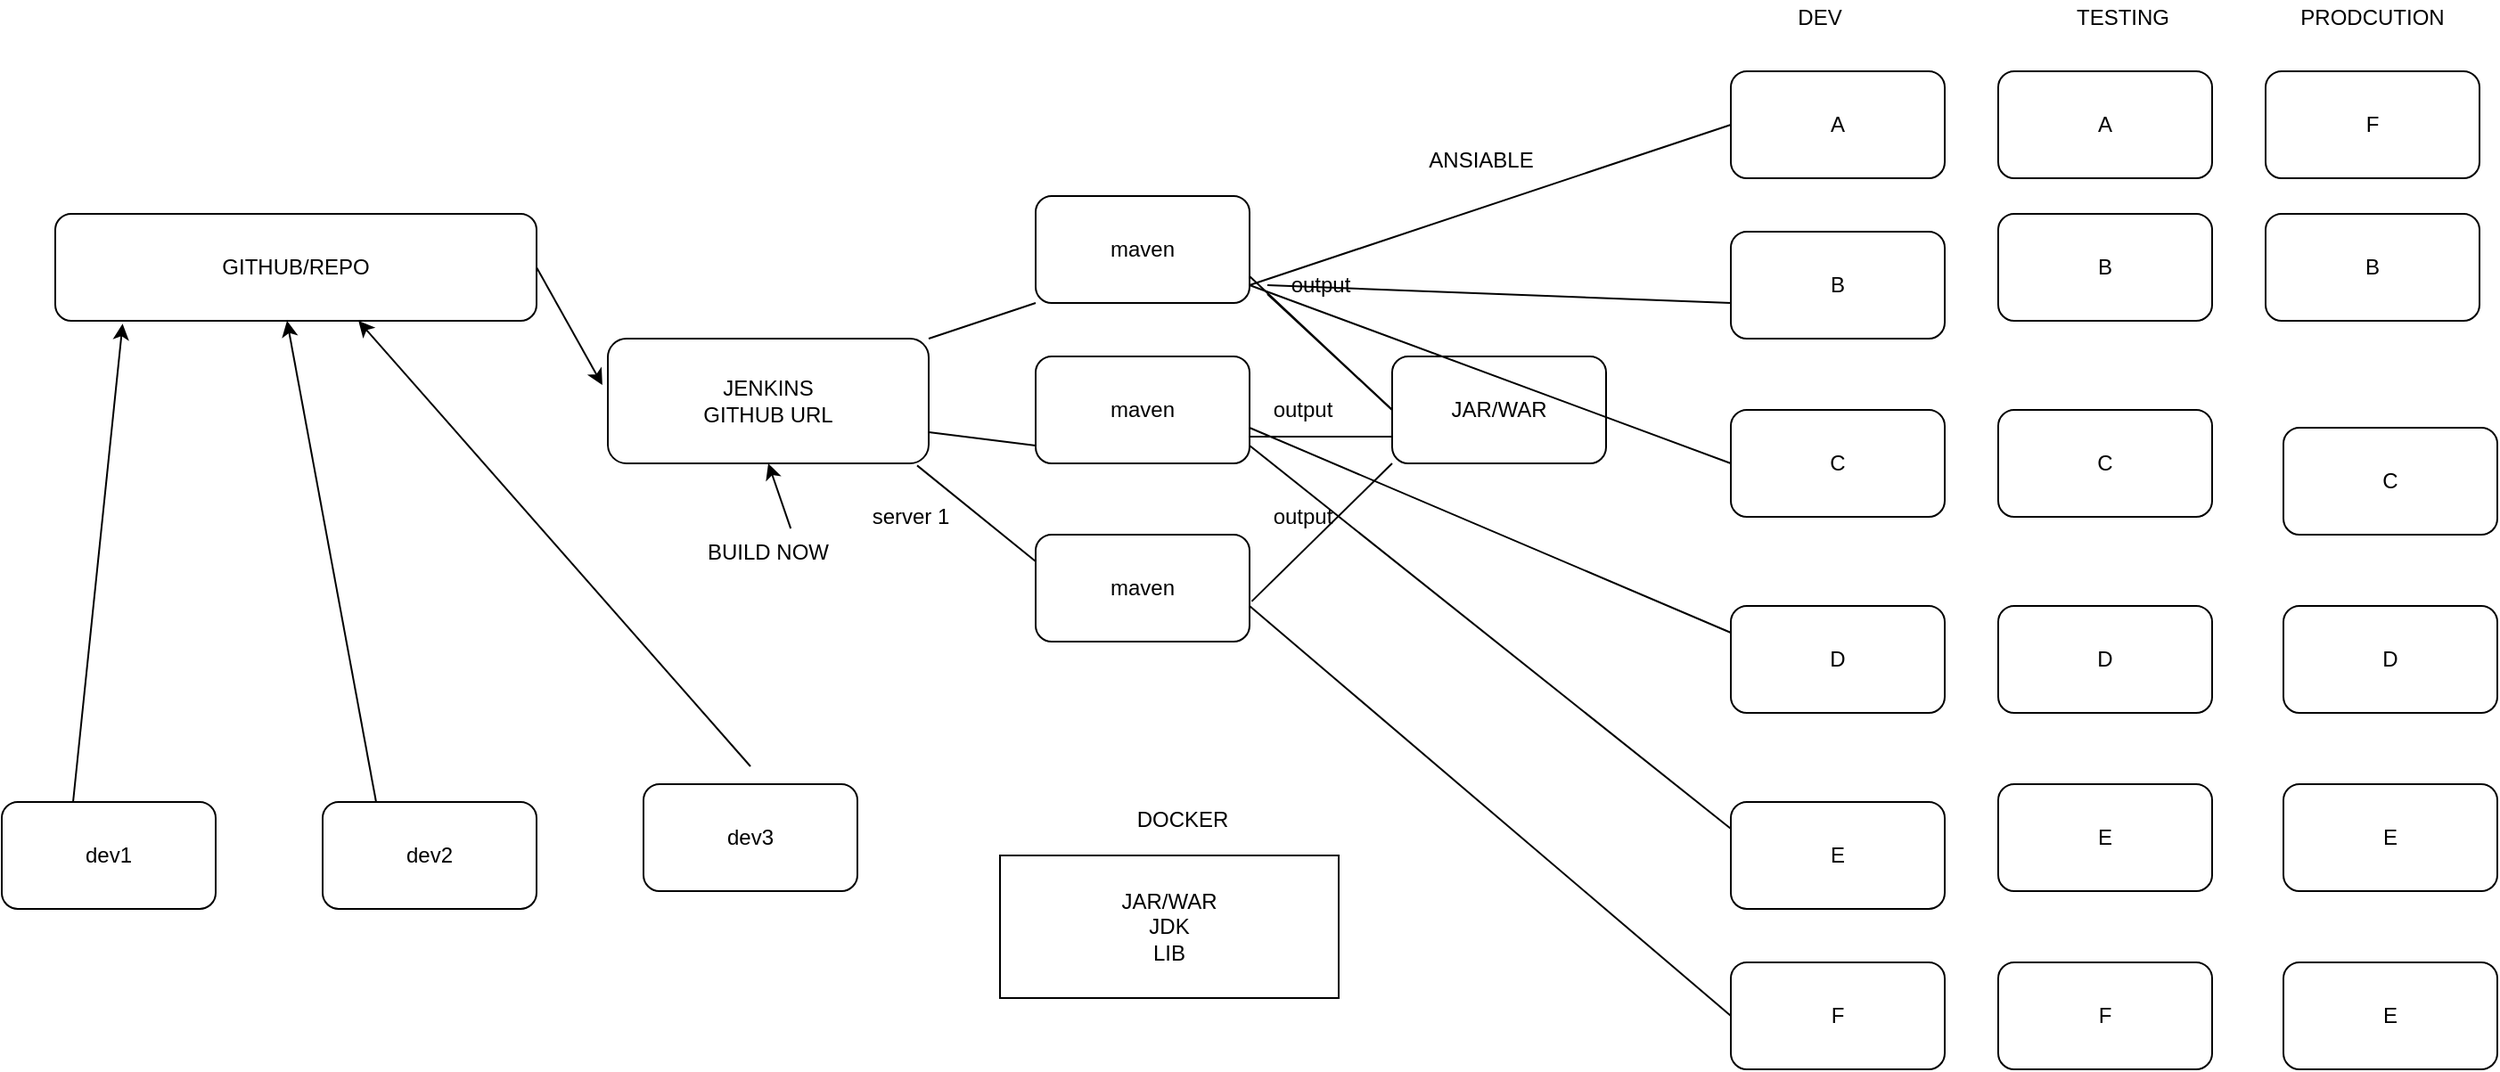 <mxfile version="15.0.6" type="github">
  <diagram id="CuS6hPE-WKYyJFjssovu" name="Page-1">
    <mxGraphModel dx="1209" dy="626" grid="1" gridSize="10" guides="1" tooltips="1" connect="1" arrows="1" fold="1" page="1" pageScale="1" pageWidth="850" pageHeight="1100" math="0" shadow="0">
      <root>
        <mxCell id="0" />
        <mxCell id="1" parent="0" />
        <mxCell id="CJtxYBf6Ji5FPYMwAMnO-1" value="GITHUB/REPO" style="rounded=1;whiteSpace=wrap;html=1;" parent="1" vertex="1">
          <mxGeometry x="70" y="140" width="270" height="60" as="geometry" />
        </mxCell>
        <mxCell id="CJtxYBf6Ji5FPYMwAMnO-2" value="dev1" style="rounded=1;whiteSpace=wrap;html=1;" parent="1" vertex="1">
          <mxGeometry x="40" y="470" width="120" height="60" as="geometry" />
        </mxCell>
        <mxCell id="CJtxYBf6Ji5FPYMwAMnO-3" value="dev2" style="rounded=1;whiteSpace=wrap;html=1;" parent="1" vertex="1">
          <mxGeometry x="220" y="470" width="120" height="60" as="geometry" />
        </mxCell>
        <mxCell id="CJtxYBf6Ji5FPYMwAMnO-4" value="dev3" style="rounded=1;whiteSpace=wrap;html=1;" parent="1" vertex="1">
          <mxGeometry x="400" y="460" width="120" height="60" as="geometry" />
        </mxCell>
        <mxCell id="CJtxYBf6Ji5FPYMwAMnO-5" value="" style="endArrow=classic;html=1;entryX=0.14;entryY=1.028;entryDx=0;entryDy=0;entryPerimeter=0;" parent="1" target="CJtxYBf6Ji5FPYMwAMnO-1" edge="1">
          <mxGeometry width="50" height="50" relative="1" as="geometry">
            <mxPoint x="80" y="470" as="sourcePoint" />
            <mxPoint x="130" y="420" as="targetPoint" />
          </mxGeometry>
        </mxCell>
        <mxCell id="CJtxYBf6Ji5FPYMwAMnO-6" value="" style="endArrow=classic;html=1;exitX=0.25;exitY=0;exitDx=0;exitDy=0;" parent="1" source="CJtxYBf6Ji5FPYMwAMnO-3" edge="1">
          <mxGeometry width="50" height="50" relative="1" as="geometry">
            <mxPoint x="250" y="458" as="sourcePoint" />
            <mxPoint x="200" y="200" as="targetPoint" />
          </mxGeometry>
        </mxCell>
        <mxCell id="CJtxYBf6Ji5FPYMwAMnO-7" value="" style="endArrow=classic;html=1;entryX=0.63;entryY=1;entryDx=0;entryDy=0;entryPerimeter=0;" parent="1" target="CJtxYBf6Ji5FPYMwAMnO-1" edge="1">
          <mxGeometry width="50" height="50" relative="1" as="geometry">
            <mxPoint x="460" y="450" as="sourcePoint" />
            <mxPoint x="227.8" y="231.68" as="targetPoint" />
          </mxGeometry>
        </mxCell>
        <mxCell id="CJtxYBf6Ji5FPYMwAMnO-8" value="JENKINS&lt;br&gt;GITHUB URL" style="rounded=1;whiteSpace=wrap;html=1;" parent="1" vertex="1">
          <mxGeometry x="380" y="210" width="180" height="70" as="geometry" />
        </mxCell>
        <mxCell id="CJtxYBf6Ji5FPYMwAMnO-9" value="" style="endArrow=classic;html=1;exitX=1;exitY=0.5;exitDx=0;exitDy=0;entryX=-0.017;entryY=0.372;entryDx=0;entryDy=0;entryPerimeter=0;" parent="1" source="CJtxYBf6Ji5FPYMwAMnO-1" target="CJtxYBf6Ji5FPYMwAMnO-8" edge="1">
          <mxGeometry width="50" height="50" relative="1" as="geometry">
            <mxPoint x="340" y="210" as="sourcePoint" />
            <mxPoint x="390" y="160" as="targetPoint" />
          </mxGeometry>
        </mxCell>
        <mxCell id="CJtxYBf6Ji5FPYMwAMnO-12" value="maven" style="rounded=1;whiteSpace=wrap;html=1;" parent="1" vertex="1">
          <mxGeometry x="620" y="130" width="120" height="60" as="geometry" />
        </mxCell>
        <mxCell id="CJtxYBf6Ji5FPYMwAMnO-13" value="maven" style="rounded=1;whiteSpace=wrap;html=1;" parent="1" vertex="1">
          <mxGeometry x="620" y="220" width="120" height="60" as="geometry" />
        </mxCell>
        <mxCell id="CJtxYBf6Ji5FPYMwAMnO-14" value="maven" style="rounded=1;whiteSpace=wrap;html=1;" parent="1" vertex="1">
          <mxGeometry x="620" y="320" width="120" height="60" as="geometry" />
        </mxCell>
        <mxCell id="CJtxYBf6Ji5FPYMwAMnO-15" value="" style="endArrow=none;html=1;exitX=1;exitY=0;exitDx=0;exitDy=0;entryX=0;entryY=1;entryDx=0;entryDy=0;" parent="1" source="CJtxYBf6Ji5FPYMwAMnO-8" target="CJtxYBf6Ji5FPYMwAMnO-12" edge="1">
          <mxGeometry width="50" height="50" relative="1" as="geometry">
            <mxPoint x="650" y="250" as="sourcePoint" />
            <mxPoint x="700" y="200" as="targetPoint" />
          </mxGeometry>
        </mxCell>
        <mxCell id="CJtxYBf6Ji5FPYMwAMnO-16" value="" style="endArrow=none;html=1;exitX=1;exitY=0.75;exitDx=0;exitDy=0;entryX=0;entryY=0.833;entryDx=0;entryDy=0;entryPerimeter=0;" parent="1" source="CJtxYBf6Ji5FPYMwAMnO-8" target="CJtxYBf6Ji5FPYMwAMnO-13" edge="1">
          <mxGeometry width="50" height="50" relative="1" as="geometry">
            <mxPoint x="660" y="280" as="sourcePoint" />
            <mxPoint x="710" y="230" as="targetPoint" />
          </mxGeometry>
        </mxCell>
        <mxCell id="CJtxYBf6Ji5FPYMwAMnO-17" value="" style="endArrow=none;html=1;exitX=0.964;exitY=1.017;exitDx=0;exitDy=0;exitPerimeter=0;entryX=0;entryY=0.25;entryDx=0;entryDy=0;" parent="1" source="CJtxYBf6Ji5FPYMwAMnO-8" target="CJtxYBf6Ji5FPYMwAMnO-14" edge="1">
          <mxGeometry width="50" height="50" relative="1" as="geometry">
            <mxPoint x="690" y="420" as="sourcePoint" />
            <mxPoint x="740" y="370" as="targetPoint" />
          </mxGeometry>
        </mxCell>
        <mxCell id="CJtxYBf6Ji5FPYMwAMnO-18" value="server 1" style="text;html=1;strokeColor=none;fillColor=none;align=center;verticalAlign=middle;whiteSpace=wrap;rounded=0;" parent="1" vertex="1">
          <mxGeometry x="520" y="300" width="60" height="20" as="geometry" />
        </mxCell>
        <mxCell id="CJtxYBf6Ji5FPYMwAMnO-19" value="JAR/WAR" style="rounded=1;whiteSpace=wrap;html=1;" parent="1" vertex="1">
          <mxGeometry x="820" y="220" width="120" height="60" as="geometry" />
        </mxCell>
        <mxCell id="CJtxYBf6Ji5FPYMwAMnO-20" value="" style="endArrow=none;html=1;entryX=0;entryY=0.5;entryDx=0;entryDy=0;exitX=1;exitY=0.75;exitDx=0;exitDy=0;" parent="1" source="CJtxYBf6Ji5FPYMwAMnO-12" target="CJtxYBf6Ji5FPYMwAMnO-19" edge="1">
          <mxGeometry width="50" height="50" relative="1" as="geometry">
            <mxPoint x="750" y="170" as="sourcePoint" />
            <mxPoint x="810" y="240" as="targetPoint" />
          </mxGeometry>
        </mxCell>
        <mxCell id="CJtxYBf6Ji5FPYMwAMnO-22" value="" style="endArrow=none;html=1;exitX=1;exitY=0.75;exitDx=0;exitDy=0;" parent="1" edge="1">
          <mxGeometry width="50" height="50" relative="1" as="geometry">
            <mxPoint x="750" y="185" as="sourcePoint" />
            <mxPoint x="820" y="250" as="targetPoint" />
          </mxGeometry>
        </mxCell>
        <mxCell id="CJtxYBf6Ji5FPYMwAMnO-23" value="" style="endArrow=none;html=1;exitX=1;exitY=0.75;exitDx=0;exitDy=0;entryX=0;entryY=0.75;entryDx=0;entryDy=0;" parent="1" source="CJtxYBf6Ji5FPYMwAMnO-13" target="CJtxYBf6Ji5FPYMwAMnO-19" edge="1">
          <mxGeometry width="50" height="50" relative="1" as="geometry">
            <mxPoint x="740" y="300" as="sourcePoint" />
            <mxPoint x="810" y="265" as="targetPoint" />
          </mxGeometry>
        </mxCell>
        <mxCell id="CJtxYBf6Ji5FPYMwAMnO-24" value="" style="endArrow=none;html=1;exitX=1.01;exitY=0.624;exitDx=0;exitDy=0;exitPerimeter=0;" parent="1" source="CJtxYBf6Ji5FPYMwAMnO-14" edge="1">
          <mxGeometry width="50" height="50" relative="1" as="geometry">
            <mxPoint x="740" y="390" as="sourcePoint" />
            <mxPoint x="820" y="280" as="targetPoint" />
          </mxGeometry>
        </mxCell>
        <mxCell id="CJtxYBf6Ji5FPYMwAMnO-25" value="output" style="text;html=1;strokeColor=none;fillColor=none;align=center;verticalAlign=middle;whiteSpace=wrap;rounded=0;" parent="1" vertex="1">
          <mxGeometry x="760" y="170" width="40" height="20" as="geometry" />
        </mxCell>
        <mxCell id="CJtxYBf6Ji5FPYMwAMnO-26" value="output" style="text;html=1;strokeColor=none;fillColor=none;align=center;verticalAlign=middle;whiteSpace=wrap;rounded=0;" parent="1" vertex="1">
          <mxGeometry x="750" y="240" width="40" height="20" as="geometry" />
        </mxCell>
        <mxCell id="CJtxYBf6Ji5FPYMwAMnO-27" value="output" style="text;html=1;strokeColor=none;fillColor=none;align=center;verticalAlign=middle;whiteSpace=wrap;rounded=0;" parent="1" vertex="1">
          <mxGeometry x="750" y="300" width="40" height="20" as="geometry" />
        </mxCell>
        <mxCell id="CJtxYBf6Ji5FPYMwAMnO-28" value="A" style="rounded=1;whiteSpace=wrap;html=1;" parent="1" vertex="1">
          <mxGeometry x="1010" y="60" width="120" height="60" as="geometry" />
        </mxCell>
        <mxCell id="CJtxYBf6Ji5FPYMwAMnO-29" value="B" style="rounded=1;whiteSpace=wrap;html=1;" parent="1" vertex="1">
          <mxGeometry x="1010" y="150" width="120" height="60" as="geometry" />
        </mxCell>
        <mxCell id="CJtxYBf6Ji5FPYMwAMnO-30" value="C" style="rounded=1;whiteSpace=wrap;html=1;" parent="1" vertex="1">
          <mxGeometry x="1010" y="250" width="120" height="60" as="geometry" />
        </mxCell>
        <mxCell id="CJtxYBf6Ji5FPYMwAMnO-31" value="D" style="rounded=1;whiteSpace=wrap;html=1;" parent="1" vertex="1">
          <mxGeometry x="1010" y="360" width="120" height="60" as="geometry" />
        </mxCell>
        <mxCell id="CJtxYBf6Ji5FPYMwAMnO-32" value="E" style="rounded=1;whiteSpace=wrap;html=1;" parent="1" vertex="1">
          <mxGeometry x="1010" y="470" width="120" height="60" as="geometry" />
        </mxCell>
        <mxCell id="CJtxYBf6Ji5FPYMwAMnO-33" value="F" style="rounded=1;whiteSpace=wrap;html=1;" parent="1" vertex="1">
          <mxGeometry x="1010" y="560" width="120" height="60" as="geometry" />
        </mxCell>
        <mxCell id="CJtxYBf6Ji5FPYMwAMnO-34" value="" style="endArrow=none;html=1;entryX=0;entryY=0.5;entryDx=0;entryDy=0;" parent="1" target="CJtxYBf6Ji5FPYMwAMnO-28" edge="1">
          <mxGeometry width="50" height="50" relative="1" as="geometry">
            <mxPoint x="740" y="180" as="sourcePoint" />
            <mxPoint x="1000" y="90" as="targetPoint" />
          </mxGeometry>
        </mxCell>
        <mxCell id="CJtxYBf6Ji5FPYMwAMnO-35" value="" style="endArrow=none;html=1;entryX=0;entryY=0.667;entryDx=0;entryDy=0;entryPerimeter=0;" parent="1" target="CJtxYBf6Ji5FPYMwAMnO-29" edge="1">
          <mxGeometry width="50" height="50" relative="1" as="geometry">
            <mxPoint x="750" y="180" as="sourcePoint" />
            <mxPoint x="1000" y="190" as="targetPoint" />
          </mxGeometry>
        </mxCell>
        <mxCell id="CJtxYBf6Ji5FPYMwAMnO-36" value="" style="endArrow=none;html=1;entryX=0;entryY=0.5;entryDx=0;entryDy=0;" parent="1" target="CJtxYBf6Ji5FPYMwAMnO-30" edge="1">
          <mxGeometry width="50" height="50" relative="1" as="geometry">
            <mxPoint x="740" y="180" as="sourcePoint" />
            <mxPoint x="1020" y="110" as="targetPoint" />
          </mxGeometry>
        </mxCell>
        <mxCell id="CJtxYBf6Ji5FPYMwAMnO-37" value="" style="endArrow=none;html=1;entryX=0;entryY=0.25;entryDx=0;entryDy=0;" parent="1" target="CJtxYBf6Ji5FPYMwAMnO-31" edge="1">
          <mxGeometry width="50" height="50" relative="1" as="geometry">
            <mxPoint x="740" y="260" as="sourcePoint" />
            <mxPoint x="1000" y="370" as="targetPoint" />
          </mxGeometry>
        </mxCell>
        <mxCell id="CJtxYBf6Ji5FPYMwAMnO-38" value="" style="endArrow=none;html=1;exitX=1;exitY=0.833;exitDx=0;exitDy=0;exitPerimeter=0;entryX=0;entryY=0.25;entryDx=0;entryDy=0;" parent="1" source="CJtxYBf6Ji5FPYMwAMnO-13" target="CJtxYBf6Ji5FPYMwAMnO-32" edge="1">
          <mxGeometry width="50" height="50" relative="1" as="geometry">
            <mxPoint x="750" y="270" as="sourcePoint" />
            <mxPoint x="1000" y="480" as="targetPoint" />
          </mxGeometry>
        </mxCell>
        <mxCell id="CJtxYBf6Ji5FPYMwAMnO-39" value="" style="endArrow=none;html=1;entryX=0;entryY=0.5;entryDx=0;entryDy=0;" parent="1" target="CJtxYBf6Ji5FPYMwAMnO-33" edge="1">
          <mxGeometry width="50" height="50" relative="1" as="geometry">
            <mxPoint x="740" y="360" as="sourcePoint" />
            <mxPoint x="1000" y="590" as="targetPoint" />
          </mxGeometry>
        </mxCell>
        <mxCell id="CJtxYBf6Ji5FPYMwAMnO-40" value="JAR/WAR&lt;br&gt;JDK&lt;br&gt;LIB" style="rounded=0;whiteSpace=wrap;html=1;" parent="1" vertex="1">
          <mxGeometry x="600" y="500" width="190" height="80" as="geometry" />
        </mxCell>
        <mxCell id="CJtxYBf6Ji5FPYMwAMnO-41" value="ANSIABLE" style="text;html=1;strokeColor=none;fillColor=none;align=center;verticalAlign=middle;whiteSpace=wrap;rounded=0;" parent="1" vertex="1">
          <mxGeometry x="850" y="100" width="40" height="20" as="geometry" />
        </mxCell>
        <mxCell id="CJtxYBf6Ji5FPYMwAMnO-42" value="DOCKER" style="text;html=1;strokeColor=none;fillColor=none;align=center;verticalAlign=middle;whiteSpace=wrap;rounded=0;" parent="1" vertex="1">
          <mxGeometry x="675" y="470" width="55" height="20" as="geometry" />
        </mxCell>
        <mxCell id="0rAL_-eeFZPspsFF5M_q-1" value="A" style="rounded=1;whiteSpace=wrap;html=1;" vertex="1" parent="1">
          <mxGeometry x="1160" y="60" width="120" height="60" as="geometry" />
        </mxCell>
        <mxCell id="0rAL_-eeFZPspsFF5M_q-2" value="B" style="rounded=1;whiteSpace=wrap;html=1;" vertex="1" parent="1">
          <mxGeometry x="1160" y="140" width="120" height="60" as="geometry" />
        </mxCell>
        <mxCell id="0rAL_-eeFZPspsFF5M_q-3" value="C" style="rounded=1;whiteSpace=wrap;html=1;" vertex="1" parent="1">
          <mxGeometry x="1160" y="250" width="120" height="60" as="geometry" />
        </mxCell>
        <mxCell id="0rAL_-eeFZPspsFF5M_q-6" value="D" style="rounded=1;whiteSpace=wrap;html=1;" vertex="1" parent="1">
          <mxGeometry x="1160" y="360" width="120" height="60" as="geometry" />
        </mxCell>
        <mxCell id="0rAL_-eeFZPspsFF5M_q-7" value="E" style="rounded=1;whiteSpace=wrap;html=1;" vertex="1" parent="1">
          <mxGeometry x="1160" y="460" width="120" height="60" as="geometry" />
        </mxCell>
        <mxCell id="0rAL_-eeFZPspsFF5M_q-8" value="F" style="rounded=1;whiteSpace=wrap;html=1;" vertex="1" parent="1">
          <mxGeometry x="1160" y="560" width="120" height="60" as="geometry" />
        </mxCell>
        <mxCell id="0rAL_-eeFZPspsFF5M_q-9" value="F" style="rounded=1;whiteSpace=wrap;html=1;" vertex="1" parent="1">
          <mxGeometry x="1310" y="60" width="120" height="60" as="geometry" />
        </mxCell>
        <mxCell id="0rAL_-eeFZPspsFF5M_q-10" value="B" style="rounded=1;whiteSpace=wrap;html=1;" vertex="1" parent="1">
          <mxGeometry x="1310" y="140" width="120" height="60" as="geometry" />
        </mxCell>
        <mxCell id="0rAL_-eeFZPspsFF5M_q-11" value="C" style="rounded=1;whiteSpace=wrap;html=1;" vertex="1" parent="1">
          <mxGeometry x="1320" y="260" width="120" height="60" as="geometry" />
        </mxCell>
        <mxCell id="0rAL_-eeFZPspsFF5M_q-12" value="D" style="rounded=1;whiteSpace=wrap;html=1;" vertex="1" parent="1">
          <mxGeometry x="1320" y="360" width="120" height="60" as="geometry" />
        </mxCell>
        <mxCell id="0rAL_-eeFZPspsFF5M_q-13" value="E" style="rounded=1;whiteSpace=wrap;html=1;" vertex="1" parent="1">
          <mxGeometry x="1320" y="460" width="120" height="60" as="geometry" />
        </mxCell>
        <mxCell id="0rAL_-eeFZPspsFF5M_q-14" value="E" style="rounded=1;whiteSpace=wrap;html=1;" vertex="1" parent="1">
          <mxGeometry x="1320" y="560" width="120" height="60" as="geometry" />
        </mxCell>
        <mxCell id="0rAL_-eeFZPspsFF5M_q-15" value="DEV" style="text;html=1;strokeColor=none;fillColor=none;align=center;verticalAlign=middle;whiteSpace=wrap;rounded=0;" vertex="1" parent="1">
          <mxGeometry x="1040" y="20" width="40" height="20" as="geometry" />
        </mxCell>
        <mxCell id="0rAL_-eeFZPspsFF5M_q-16" value="TESTING" style="text;html=1;strokeColor=none;fillColor=none;align=center;verticalAlign=middle;whiteSpace=wrap;rounded=0;" vertex="1" parent="1">
          <mxGeometry x="1210" y="20" width="40" height="20" as="geometry" />
        </mxCell>
        <mxCell id="0rAL_-eeFZPspsFF5M_q-17" value="PRODCUTION" style="text;html=1;strokeColor=none;fillColor=none;align=center;verticalAlign=middle;whiteSpace=wrap;rounded=0;" vertex="1" parent="1">
          <mxGeometry x="1350" y="20" width="40" height="20" as="geometry" />
        </mxCell>
        <mxCell id="0rAL_-eeFZPspsFF5M_q-22" value="BUILD NOW" style="text;html=1;strokeColor=none;fillColor=none;align=center;verticalAlign=middle;whiteSpace=wrap;rounded=0;" vertex="1" parent="1">
          <mxGeometry x="420" y="320" width="100" height="20" as="geometry" />
        </mxCell>
        <mxCell id="0rAL_-eeFZPspsFF5M_q-23" value="" style="endArrow=classic;html=1;exitX=0.626;exitY=-0.172;exitDx=0;exitDy=0;exitPerimeter=0;entryX=0.5;entryY=1;entryDx=0;entryDy=0;" edge="1" parent="1" source="0rAL_-eeFZPspsFF5M_q-22" target="CJtxYBf6Ji5FPYMwAMnO-8">
          <mxGeometry width="50" height="50" relative="1" as="geometry">
            <mxPoint x="450" y="330" as="sourcePoint" />
            <mxPoint x="500" y="280" as="targetPoint" />
          </mxGeometry>
        </mxCell>
      </root>
    </mxGraphModel>
  </diagram>
</mxfile>
